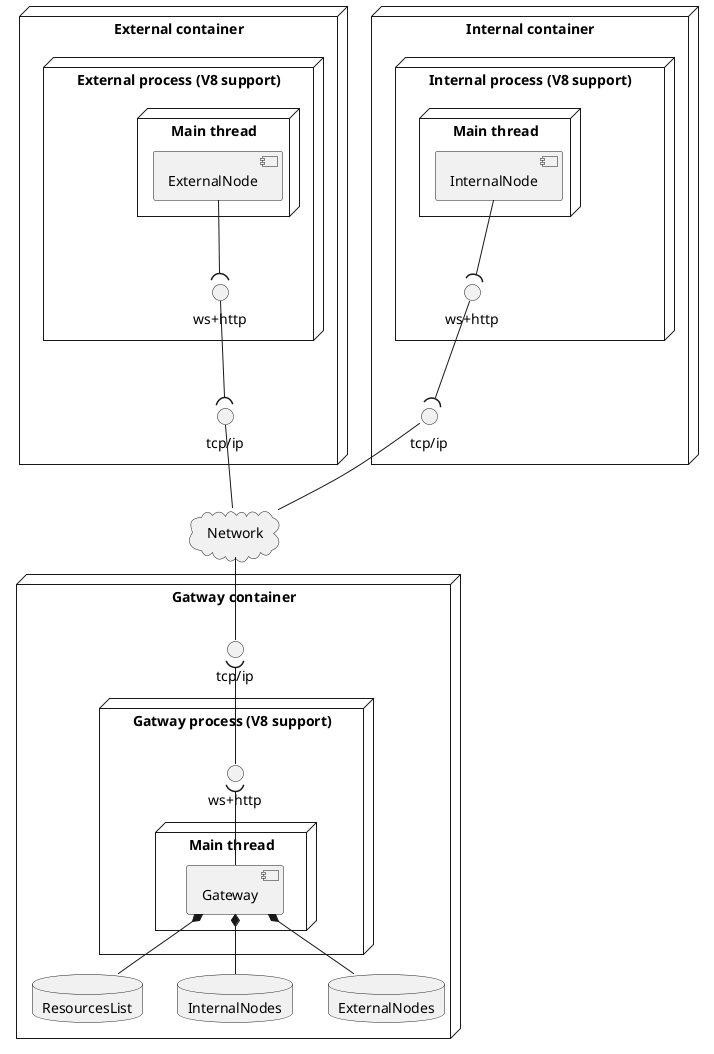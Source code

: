 @startuml io

  node "External container" as external_container {
    interface "tcp/ip" as external_tcp_ip
    node "External process (V8 support)" as external_process {
      interface "ws+http" as external_websocket
      node "Main thread" as external_main_thread {
        component ExternalNode
      }
      ExternalNode --( external_websocket
    }
    external_websocket --( external_tcp_ip
  }

  node "Internal container" as internal_container {
    interface "tcp/ip" as internal_tcp_ip
    node "Internal process (V8 support)" as internal_process {
      interface "ws+http" as internal_websocket
      node "Main thread" as internal_main_thread {
        component InternalNode
      }
      InternalNode --( internal_websocket
      internal_websocket --( internal_tcp_ip
    }
  }

  cloud "Network" as network
  external_tcp_ip -- network
  internal_tcp_ip -- network 

  node "Gatway container" as gateway_container {
    interface "tcp/ip" as gateway_tcp_ip

    node "Gatway process (V8 support)" as gateway_process {
      interface "ws+http" as gateway_websocket

      node "Main thread" as gateway_main_thread {
        component Gateway
      }
    }
    network -- gateway_tcp_ip
    gateway_tcp_ip )-- gateway_websocket
    gateway_websocket )-- Gateway

    database ResourcesList
    database InternalNodes
    database ExternalNodes
    Gateway *-- ResourcesList
    Gateway *-- InternalNodes
    Gateway *-- ExternalNodes
  }
@enduml

@startuml internal_register

  title Internal node registration

  InternalNode -> Gateway: HTTP(S) GET token.mln.io
  Gateway -> Gateway: parsing token

@enduml